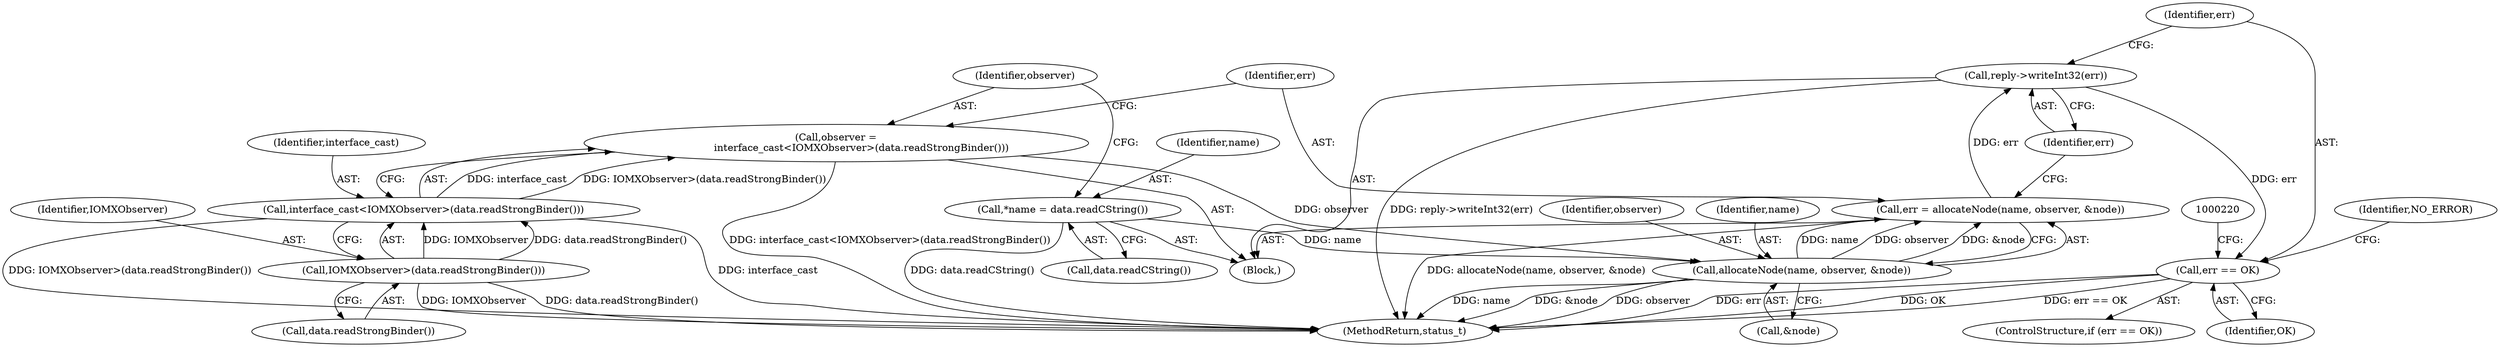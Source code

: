 digraph "0_Android_8d87321b704cb3f88e8cae668937d001fd63d5e3@API" {
"1000211" [label="(Call,reply->writeInt32(err))"];
"1000204" [label="(Call,err = allocateNode(name, observer, &node))"];
"1000206" [label="(Call,allocateNode(name, observer, &node))"];
"1000191" [label="(Call,*name = data.readCString())"];
"1000195" [label="(Call,observer =\n                interface_cast<IOMXObserver>(data.readStrongBinder()))"];
"1000197" [label="(Call,interface_cast<IOMXObserver>(data.readStrongBinder()))"];
"1000199" [label="(Call,IOMXObserver>(data.readStrongBinder()))"];
"1000214" [label="(Call,err == OK)"];
"1000208" [label="(Identifier,observer)"];
"1000200" [label="(Identifier,IOMXObserver)"];
"1000201" [label="(Call,data.readStrongBinder())"];
"1001207" [label="(MethodReturn,status_t)"];
"1000185" [label="(Block,)"];
"1000197" [label="(Call,interface_cast<IOMXObserver>(data.readStrongBinder()))"];
"1000191" [label="(Call,*name = data.readCString())"];
"1000213" [label="(ControlStructure,if (err == OK))"];
"1000223" [label="(Identifier,NO_ERROR)"];
"1000206" [label="(Call,allocateNode(name, observer, &node))"];
"1000207" [label="(Identifier,name)"];
"1000204" [label="(Call,err = allocateNode(name, observer, &node))"];
"1000216" [label="(Identifier,OK)"];
"1000205" [label="(Identifier,err)"];
"1000199" [label="(Call,IOMXObserver>(data.readStrongBinder()))"];
"1000214" [label="(Call,err == OK)"];
"1000209" [label="(Call,&node)"];
"1000193" [label="(Call,data.readCString())"];
"1000215" [label="(Identifier,err)"];
"1000211" [label="(Call,reply->writeInt32(err))"];
"1000196" [label="(Identifier,observer)"];
"1000212" [label="(Identifier,err)"];
"1000192" [label="(Identifier,name)"];
"1000195" [label="(Call,observer =\n                interface_cast<IOMXObserver>(data.readStrongBinder()))"];
"1000198" [label="(Identifier,interface_cast)"];
"1000211" -> "1000185"  [label="AST: "];
"1000211" -> "1000212"  [label="CFG: "];
"1000212" -> "1000211"  [label="AST: "];
"1000215" -> "1000211"  [label="CFG: "];
"1000211" -> "1001207"  [label="DDG: reply->writeInt32(err)"];
"1000204" -> "1000211"  [label="DDG: err"];
"1000211" -> "1000214"  [label="DDG: err"];
"1000204" -> "1000185"  [label="AST: "];
"1000204" -> "1000206"  [label="CFG: "];
"1000205" -> "1000204"  [label="AST: "];
"1000206" -> "1000204"  [label="AST: "];
"1000212" -> "1000204"  [label="CFG: "];
"1000204" -> "1001207"  [label="DDG: allocateNode(name, observer, &node)"];
"1000206" -> "1000204"  [label="DDG: name"];
"1000206" -> "1000204"  [label="DDG: observer"];
"1000206" -> "1000204"  [label="DDG: &node"];
"1000206" -> "1000209"  [label="CFG: "];
"1000207" -> "1000206"  [label="AST: "];
"1000208" -> "1000206"  [label="AST: "];
"1000209" -> "1000206"  [label="AST: "];
"1000206" -> "1001207"  [label="DDG: &node"];
"1000206" -> "1001207"  [label="DDG: observer"];
"1000206" -> "1001207"  [label="DDG: name"];
"1000191" -> "1000206"  [label="DDG: name"];
"1000195" -> "1000206"  [label="DDG: observer"];
"1000191" -> "1000185"  [label="AST: "];
"1000191" -> "1000193"  [label="CFG: "];
"1000192" -> "1000191"  [label="AST: "];
"1000193" -> "1000191"  [label="AST: "];
"1000196" -> "1000191"  [label="CFG: "];
"1000191" -> "1001207"  [label="DDG: data.readCString()"];
"1000195" -> "1000185"  [label="AST: "];
"1000195" -> "1000197"  [label="CFG: "];
"1000196" -> "1000195"  [label="AST: "];
"1000197" -> "1000195"  [label="AST: "];
"1000205" -> "1000195"  [label="CFG: "];
"1000195" -> "1001207"  [label="DDG: interface_cast<IOMXObserver>(data.readStrongBinder())"];
"1000197" -> "1000195"  [label="DDG: interface_cast"];
"1000197" -> "1000195"  [label="DDG: IOMXObserver>(data.readStrongBinder())"];
"1000197" -> "1000199"  [label="CFG: "];
"1000198" -> "1000197"  [label="AST: "];
"1000199" -> "1000197"  [label="AST: "];
"1000197" -> "1001207"  [label="DDG: IOMXObserver>(data.readStrongBinder())"];
"1000197" -> "1001207"  [label="DDG: interface_cast"];
"1000199" -> "1000197"  [label="DDG: IOMXObserver"];
"1000199" -> "1000197"  [label="DDG: data.readStrongBinder()"];
"1000199" -> "1000201"  [label="CFG: "];
"1000200" -> "1000199"  [label="AST: "];
"1000201" -> "1000199"  [label="AST: "];
"1000199" -> "1001207"  [label="DDG: data.readStrongBinder()"];
"1000199" -> "1001207"  [label="DDG: IOMXObserver"];
"1000214" -> "1000213"  [label="AST: "];
"1000214" -> "1000216"  [label="CFG: "];
"1000215" -> "1000214"  [label="AST: "];
"1000216" -> "1000214"  [label="AST: "];
"1000220" -> "1000214"  [label="CFG: "];
"1000223" -> "1000214"  [label="CFG: "];
"1000214" -> "1001207"  [label="DDG: OK"];
"1000214" -> "1001207"  [label="DDG: err == OK"];
"1000214" -> "1001207"  [label="DDG: err"];
}

